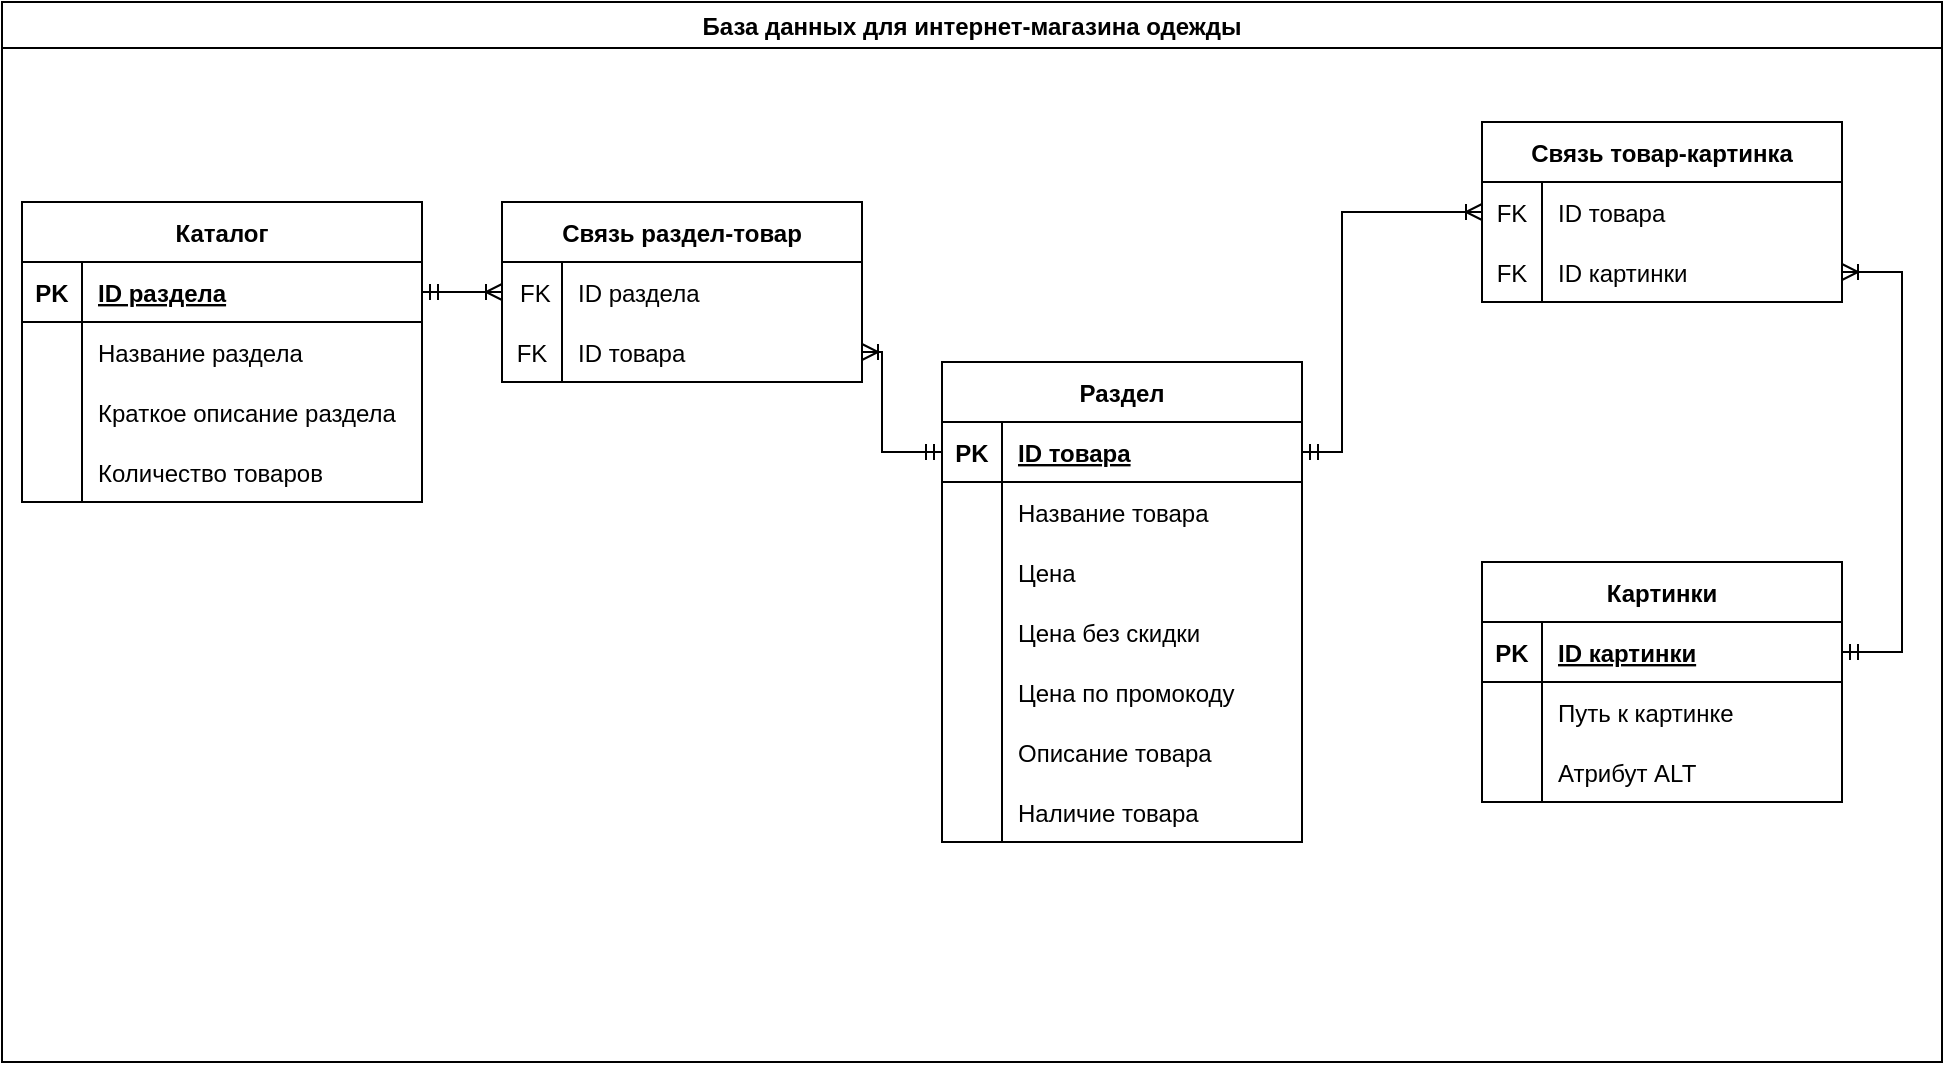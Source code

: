 <mxfile version="19.0.2" type="device"><diagram id="R2lEEEUBdFMjLlhIrx00" name="Page-1"><mxGraphModel dx="920" dy="634" grid="1" gridSize="10" guides="1" tooltips="1" connect="1" arrows="1" fold="1" page="1" pageScale="1" pageWidth="1169" pageHeight="827" math="0" shadow="0" extFonts="Permanent Marker^https://fonts.googleapis.com/css?family=Permanent+Marker"><root><mxCell id="0"/><mxCell id="1" parent="0"/><mxCell id="BN_3y-U1vADkmixCZJ9w-1" value="База данных для интернет-магазина одежды" style="swimlane;" parent="1" vertex="1"><mxGeometry x="10" width="970" height="530" as="geometry"/></mxCell><mxCell id="BN_3y-U1vADkmixCZJ9w-2" value="Каталог" style="shape=table;startSize=30;container=1;collapsible=1;childLayout=tableLayout;fixedRows=1;rowLines=0;fontStyle=1;align=center;resizeLast=1;" parent="BN_3y-U1vADkmixCZJ9w-1" vertex="1"><mxGeometry x="10" y="100" width="200" height="150" as="geometry"/></mxCell><mxCell id="BN_3y-U1vADkmixCZJ9w-3" value="" style="shape=tableRow;horizontal=0;startSize=0;swimlaneHead=0;swimlaneBody=0;fillColor=none;collapsible=0;dropTarget=0;points=[[0,0.5],[1,0.5]];portConstraint=eastwest;top=0;left=0;right=0;bottom=1;" parent="BN_3y-U1vADkmixCZJ9w-2" vertex="1"><mxGeometry y="30" width="200" height="30" as="geometry"/></mxCell><mxCell id="BN_3y-U1vADkmixCZJ9w-4" value="PK" style="shape=partialRectangle;connectable=0;fillColor=none;top=0;left=0;bottom=0;right=0;fontStyle=1;overflow=hidden;" parent="BN_3y-U1vADkmixCZJ9w-3" vertex="1"><mxGeometry width="30" height="30" as="geometry"><mxRectangle width="30" height="30" as="alternateBounds"/></mxGeometry></mxCell><mxCell id="BN_3y-U1vADkmixCZJ9w-5" value="ID раздела" style="shape=partialRectangle;connectable=0;fillColor=none;top=0;left=0;bottom=0;right=0;align=left;spacingLeft=6;fontStyle=5;overflow=hidden;" parent="BN_3y-U1vADkmixCZJ9w-3" vertex="1"><mxGeometry x="30" width="170" height="30" as="geometry"><mxRectangle width="170" height="30" as="alternateBounds"/></mxGeometry></mxCell><mxCell id="BN_3y-U1vADkmixCZJ9w-6" value="" style="shape=tableRow;horizontal=0;startSize=0;swimlaneHead=0;swimlaneBody=0;fillColor=none;collapsible=0;dropTarget=0;points=[[0,0.5],[1,0.5]];portConstraint=eastwest;top=0;left=0;right=0;bottom=0;" parent="BN_3y-U1vADkmixCZJ9w-2" vertex="1"><mxGeometry y="60" width="200" height="30" as="geometry"/></mxCell><mxCell id="BN_3y-U1vADkmixCZJ9w-7" value="" style="shape=partialRectangle;connectable=0;fillColor=none;top=0;left=0;bottom=0;right=0;editable=1;overflow=hidden;" parent="BN_3y-U1vADkmixCZJ9w-6" vertex="1"><mxGeometry width="30" height="30" as="geometry"><mxRectangle width="30" height="30" as="alternateBounds"/></mxGeometry></mxCell><mxCell id="BN_3y-U1vADkmixCZJ9w-8" value="Название раздела" style="shape=partialRectangle;connectable=0;fillColor=none;top=0;left=0;bottom=0;right=0;align=left;spacingLeft=6;overflow=hidden;" parent="BN_3y-U1vADkmixCZJ9w-6" vertex="1"><mxGeometry x="30" width="170" height="30" as="geometry"><mxRectangle width="170" height="30" as="alternateBounds"/></mxGeometry></mxCell><mxCell id="ZzK4kLSiUDgxH4nlHfGo-33" style="shape=tableRow;horizontal=0;startSize=0;swimlaneHead=0;swimlaneBody=0;fillColor=none;collapsible=0;dropTarget=0;points=[[0,0.5],[1,0.5]];portConstraint=eastwest;top=0;left=0;right=0;bottom=0;" parent="BN_3y-U1vADkmixCZJ9w-2" vertex="1"><mxGeometry y="90" width="200" height="30" as="geometry"/></mxCell><mxCell id="ZzK4kLSiUDgxH4nlHfGo-34" style="shape=partialRectangle;connectable=0;fillColor=none;top=0;left=0;bottom=0;right=0;editable=1;overflow=hidden;" parent="ZzK4kLSiUDgxH4nlHfGo-33" vertex="1"><mxGeometry width="30" height="30" as="geometry"><mxRectangle width="30" height="30" as="alternateBounds"/></mxGeometry></mxCell><mxCell id="ZzK4kLSiUDgxH4nlHfGo-35" value="Краткое описание раздела" style="shape=partialRectangle;connectable=0;fillColor=none;top=0;left=0;bottom=0;right=0;align=left;spacingLeft=6;overflow=hidden;" parent="ZzK4kLSiUDgxH4nlHfGo-33" vertex="1"><mxGeometry x="30" width="170" height="30" as="geometry"><mxRectangle width="170" height="30" as="alternateBounds"/></mxGeometry></mxCell><mxCell id="BN_3y-U1vADkmixCZJ9w-9" value="" style="shape=tableRow;horizontal=0;startSize=0;swimlaneHead=0;swimlaneBody=0;fillColor=none;collapsible=0;dropTarget=0;points=[[0,0.5],[1,0.5]];portConstraint=eastwest;top=0;left=0;right=0;bottom=0;" parent="BN_3y-U1vADkmixCZJ9w-2" vertex="1"><mxGeometry y="120" width="200" height="30" as="geometry"/></mxCell><mxCell id="BN_3y-U1vADkmixCZJ9w-10" value="" style="shape=partialRectangle;connectable=0;fillColor=none;top=0;left=0;bottom=0;right=0;editable=1;overflow=hidden;" parent="BN_3y-U1vADkmixCZJ9w-9" vertex="1"><mxGeometry width="30" height="30" as="geometry"><mxRectangle width="30" height="30" as="alternateBounds"/></mxGeometry></mxCell><mxCell id="BN_3y-U1vADkmixCZJ9w-11" value="Количество товаров" style="shape=partialRectangle;connectable=0;fillColor=none;top=0;left=0;bottom=0;right=0;align=left;spacingLeft=6;overflow=hidden;" parent="BN_3y-U1vADkmixCZJ9w-9" vertex="1"><mxGeometry x="30" width="170" height="30" as="geometry"><mxRectangle width="170" height="30" as="alternateBounds"/></mxGeometry></mxCell><mxCell id="BN_3y-U1vADkmixCZJ9w-23" value="Раздел" style="shape=table;startSize=30;container=1;collapsible=1;childLayout=tableLayout;fixedRows=1;rowLines=0;fontStyle=1;align=center;resizeLast=1;" parent="BN_3y-U1vADkmixCZJ9w-1" vertex="1"><mxGeometry x="470" y="180" width="180" height="240" as="geometry"/></mxCell><mxCell id="BN_3y-U1vADkmixCZJ9w-24" value="" style="shape=tableRow;horizontal=0;startSize=0;swimlaneHead=0;swimlaneBody=0;fillColor=none;collapsible=0;dropTarget=0;points=[[0,0.5],[1,0.5]];portConstraint=eastwest;top=0;left=0;right=0;bottom=1;" parent="BN_3y-U1vADkmixCZJ9w-23" vertex="1"><mxGeometry y="30" width="180" height="30" as="geometry"/></mxCell><mxCell id="BN_3y-U1vADkmixCZJ9w-25" value="PK" style="shape=partialRectangle;connectable=0;fillColor=none;top=0;left=0;bottom=0;right=0;fontStyle=1;overflow=hidden;" parent="BN_3y-U1vADkmixCZJ9w-24" vertex="1"><mxGeometry width="30" height="30" as="geometry"><mxRectangle width="30" height="30" as="alternateBounds"/></mxGeometry></mxCell><mxCell id="BN_3y-U1vADkmixCZJ9w-26" value="ID товара" style="shape=partialRectangle;connectable=0;fillColor=none;top=0;left=0;bottom=0;right=0;align=left;spacingLeft=6;fontStyle=5;overflow=hidden;" parent="BN_3y-U1vADkmixCZJ9w-24" vertex="1"><mxGeometry x="30" width="150" height="30" as="geometry"><mxRectangle width="150" height="30" as="alternateBounds"/></mxGeometry></mxCell><mxCell id="BN_3y-U1vADkmixCZJ9w-33" value="" style="shape=tableRow;horizontal=0;startSize=0;swimlaneHead=0;swimlaneBody=0;fillColor=none;collapsible=0;dropTarget=0;points=[[0,0.5],[1,0.5]];portConstraint=eastwest;top=0;left=0;right=0;bottom=0;" parent="BN_3y-U1vADkmixCZJ9w-23" vertex="1"><mxGeometry y="60" width="180" height="30" as="geometry"/></mxCell><mxCell id="BN_3y-U1vADkmixCZJ9w-34" value="" style="shape=partialRectangle;connectable=0;fillColor=none;top=0;left=0;bottom=0;right=0;editable=1;overflow=hidden;" parent="BN_3y-U1vADkmixCZJ9w-33" vertex="1"><mxGeometry width="30" height="30" as="geometry"><mxRectangle width="30" height="30" as="alternateBounds"/></mxGeometry></mxCell><mxCell id="BN_3y-U1vADkmixCZJ9w-35" value="Название товара" style="shape=partialRectangle;connectable=0;fillColor=none;top=0;left=0;bottom=0;right=0;align=left;spacingLeft=6;overflow=hidden;" parent="BN_3y-U1vADkmixCZJ9w-33" vertex="1"><mxGeometry x="30" width="150" height="30" as="geometry"><mxRectangle width="150" height="30" as="alternateBounds"/></mxGeometry></mxCell><mxCell id="Am7Mh1lWVWuJaoGx_Wcg-57" style="shape=tableRow;horizontal=0;startSize=0;swimlaneHead=0;swimlaneBody=0;fillColor=none;collapsible=0;dropTarget=0;points=[[0,0.5],[1,0.5]];portConstraint=eastwest;top=0;left=0;right=0;bottom=0;" parent="BN_3y-U1vADkmixCZJ9w-23" vertex="1"><mxGeometry y="90" width="180" height="30" as="geometry"/></mxCell><mxCell id="Am7Mh1lWVWuJaoGx_Wcg-58" style="shape=partialRectangle;connectable=0;fillColor=none;top=0;left=0;bottom=0;right=0;editable=1;overflow=hidden;" parent="Am7Mh1lWVWuJaoGx_Wcg-57" vertex="1"><mxGeometry width="30" height="30" as="geometry"><mxRectangle width="30" height="30" as="alternateBounds"/></mxGeometry></mxCell><mxCell id="Am7Mh1lWVWuJaoGx_Wcg-59" value="Цена" style="shape=partialRectangle;connectable=0;fillColor=none;top=0;left=0;bottom=0;right=0;align=left;spacingLeft=6;overflow=hidden;" parent="Am7Mh1lWVWuJaoGx_Wcg-57" vertex="1"><mxGeometry x="30" width="150" height="30" as="geometry"><mxRectangle width="150" height="30" as="alternateBounds"/></mxGeometry></mxCell><mxCell id="Am7Mh1lWVWuJaoGx_Wcg-70" style="shape=tableRow;horizontal=0;startSize=0;swimlaneHead=0;swimlaneBody=0;fillColor=none;collapsible=0;dropTarget=0;points=[[0,0.5],[1,0.5]];portConstraint=eastwest;top=0;left=0;right=0;bottom=0;" parent="BN_3y-U1vADkmixCZJ9w-23" vertex="1"><mxGeometry y="120" width="180" height="30" as="geometry"/></mxCell><mxCell id="Am7Mh1lWVWuJaoGx_Wcg-71" style="shape=partialRectangle;connectable=0;fillColor=none;top=0;left=0;bottom=0;right=0;editable=1;overflow=hidden;" parent="Am7Mh1lWVWuJaoGx_Wcg-70" vertex="1"><mxGeometry width="30" height="30" as="geometry"><mxRectangle width="30" height="30" as="alternateBounds"/></mxGeometry></mxCell><mxCell id="Am7Mh1lWVWuJaoGx_Wcg-72" value="Цена без скидки" style="shape=partialRectangle;connectable=0;fillColor=none;top=0;left=0;bottom=0;right=0;align=left;spacingLeft=6;overflow=hidden;" parent="Am7Mh1lWVWuJaoGx_Wcg-70" vertex="1"><mxGeometry x="30" width="150" height="30" as="geometry"><mxRectangle width="150" height="30" as="alternateBounds"/></mxGeometry></mxCell><mxCell id="Am7Mh1lWVWuJaoGx_Wcg-67" style="shape=tableRow;horizontal=0;startSize=0;swimlaneHead=0;swimlaneBody=0;fillColor=none;collapsible=0;dropTarget=0;points=[[0,0.5],[1,0.5]];portConstraint=eastwest;top=0;left=0;right=0;bottom=0;" parent="BN_3y-U1vADkmixCZJ9w-23" vertex="1"><mxGeometry y="150" width="180" height="30" as="geometry"/></mxCell><mxCell id="Am7Mh1lWVWuJaoGx_Wcg-68" style="shape=partialRectangle;connectable=0;fillColor=none;top=0;left=0;bottom=0;right=0;editable=1;overflow=hidden;" parent="Am7Mh1lWVWuJaoGx_Wcg-67" vertex="1"><mxGeometry width="30" height="30" as="geometry"><mxRectangle width="30" height="30" as="alternateBounds"/></mxGeometry></mxCell><mxCell id="Am7Mh1lWVWuJaoGx_Wcg-69" value="Цена по промокоду" style="shape=partialRectangle;connectable=0;fillColor=none;top=0;left=0;bottom=0;right=0;align=left;spacingLeft=6;overflow=hidden;" parent="Am7Mh1lWVWuJaoGx_Wcg-67" vertex="1"><mxGeometry x="30" width="150" height="30" as="geometry"><mxRectangle width="150" height="30" as="alternateBounds"/></mxGeometry></mxCell><mxCell id="Am7Mh1lWVWuJaoGx_Wcg-64" style="shape=tableRow;horizontal=0;startSize=0;swimlaneHead=0;swimlaneBody=0;fillColor=none;collapsible=0;dropTarget=0;points=[[0,0.5],[1,0.5]];portConstraint=eastwest;top=0;left=0;right=0;bottom=0;" parent="BN_3y-U1vADkmixCZJ9w-23" vertex="1"><mxGeometry y="180" width="180" height="30" as="geometry"/></mxCell><mxCell id="Am7Mh1lWVWuJaoGx_Wcg-65" style="shape=partialRectangle;connectable=0;fillColor=none;top=0;left=0;bottom=0;right=0;editable=1;overflow=hidden;" parent="Am7Mh1lWVWuJaoGx_Wcg-64" vertex="1"><mxGeometry width="30" height="30" as="geometry"><mxRectangle width="30" height="30" as="alternateBounds"/></mxGeometry></mxCell><mxCell id="Am7Mh1lWVWuJaoGx_Wcg-66" value="Описание товара" style="shape=partialRectangle;connectable=0;fillColor=none;top=0;left=0;bottom=0;right=0;align=left;spacingLeft=6;overflow=hidden;" parent="Am7Mh1lWVWuJaoGx_Wcg-64" vertex="1"><mxGeometry x="30" width="150" height="30" as="geometry"><mxRectangle width="150" height="30" as="alternateBounds"/></mxGeometry></mxCell><mxCell id="Am7Mh1lWVWuJaoGx_Wcg-73" style="shape=tableRow;horizontal=0;startSize=0;swimlaneHead=0;swimlaneBody=0;fillColor=none;collapsible=0;dropTarget=0;points=[[0,0.5],[1,0.5]];portConstraint=eastwest;top=0;left=0;right=0;bottom=0;" parent="BN_3y-U1vADkmixCZJ9w-23" vertex="1"><mxGeometry y="210" width="180" height="30" as="geometry"/></mxCell><mxCell id="Am7Mh1lWVWuJaoGx_Wcg-74" style="shape=partialRectangle;connectable=0;fillColor=none;top=0;left=0;bottom=0;right=0;editable=1;overflow=hidden;" parent="Am7Mh1lWVWuJaoGx_Wcg-73" vertex="1"><mxGeometry width="30" height="30" as="geometry"><mxRectangle width="30" height="30" as="alternateBounds"/></mxGeometry></mxCell><mxCell id="Am7Mh1lWVWuJaoGx_Wcg-75" value="Наличие товара" style="shape=partialRectangle;connectable=0;fillColor=none;top=0;left=0;bottom=0;right=0;align=left;spacingLeft=6;overflow=hidden;" parent="Am7Mh1lWVWuJaoGx_Wcg-73" vertex="1"><mxGeometry x="30" width="150" height="30" as="geometry"><mxRectangle width="150" height="30" as="alternateBounds"/></mxGeometry></mxCell><mxCell id="ZzK4kLSiUDgxH4nlHfGo-14" value="Связь раздел-товар" style="shape=table;startSize=30;container=1;collapsible=1;childLayout=tableLayout;fixedRows=1;rowLines=0;fontStyle=1;align=center;resizeLast=1;" parent="BN_3y-U1vADkmixCZJ9w-1" vertex="1"><mxGeometry x="250" y="100" width="180" height="90" as="geometry"/></mxCell><mxCell id="ZzK4kLSiUDgxH4nlHfGo-18" value="" style="shape=tableRow;horizontal=0;startSize=0;swimlaneHead=0;swimlaneBody=0;fillColor=none;collapsible=0;dropTarget=0;points=[[0,0.5],[1,0.5]];portConstraint=eastwest;top=0;left=0;right=0;bottom=0;" parent="ZzK4kLSiUDgxH4nlHfGo-14" vertex="1"><mxGeometry y="30" width="180" height="30" as="geometry"/></mxCell><mxCell id="ZzK4kLSiUDgxH4nlHfGo-19" value=" FK" style="shape=partialRectangle;connectable=0;fillColor=none;top=0;left=0;bottom=0;right=0;editable=1;overflow=hidden;" parent="ZzK4kLSiUDgxH4nlHfGo-18" vertex="1"><mxGeometry width="30" height="30" as="geometry"><mxRectangle width="30" height="30" as="alternateBounds"/></mxGeometry></mxCell><mxCell id="ZzK4kLSiUDgxH4nlHfGo-20" value="ID раздела" style="shape=partialRectangle;connectable=0;fillColor=none;top=0;left=0;bottom=0;right=0;align=left;spacingLeft=6;overflow=hidden;" parent="ZzK4kLSiUDgxH4nlHfGo-18" vertex="1"><mxGeometry x="30" width="150" height="30" as="geometry"><mxRectangle width="150" height="30" as="alternateBounds"/></mxGeometry></mxCell><mxCell id="ZzK4kLSiUDgxH4nlHfGo-21" value="" style="shape=tableRow;horizontal=0;startSize=0;swimlaneHead=0;swimlaneBody=0;fillColor=none;collapsible=0;dropTarget=0;points=[[0,0.5],[1,0.5]];portConstraint=eastwest;top=0;left=0;right=0;bottom=0;" parent="ZzK4kLSiUDgxH4nlHfGo-14" vertex="1"><mxGeometry y="60" width="180" height="30" as="geometry"/></mxCell><mxCell id="ZzK4kLSiUDgxH4nlHfGo-22" value="FK" style="shape=partialRectangle;connectable=0;fillColor=none;top=0;left=0;bottom=0;right=0;editable=1;overflow=hidden;" parent="ZzK4kLSiUDgxH4nlHfGo-21" vertex="1"><mxGeometry width="30" height="30" as="geometry"><mxRectangle width="30" height="30" as="alternateBounds"/></mxGeometry></mxCell><mxCell id="ZzK4kLSiUDgxH4nlHfGo-23" value="ID товара" style="shape=partialRectangle;connectable=0;fillColor=none;top=0;left=0;bottom=0;right=0;align=left;spacingLeft=6;overflow=hidden;" parent="ZzK4kLSiUDgxH4nlHfGo-21" vertex="1"><mxGeometry x="30" width="150" height="30" as="geometry"><mxRectangle width="150" height="30" as="alternateBounds"/></mxGeometry></mxCell><mxCell id="ZzK4kLSiUDgxH4nlHfGo-28" value="" style="edgeStyle=entityRelationEdgeStyle;fontSize=12;html=1;endArrow=ERoneToMany;startArrow=ERmandOne;rounded=0;entryX=0;entryY=0.5;entryDx=0;entryDy=0;exitX=1;exitY=0.5;exitDx=0;exitDy=0;" parent="BN_3y-U1vADkmixCZJ9w-1" source="BN_3y-U1vADkmixCZJ9w-3" target="ZzK4kLSiUDgxH4nlHfGo-18" edge="1"><mxGeometry width="100" height="100" relative="1" as="geometry"><mxPoint x="390" y="320" as="sourcePoint"/><mxPoint x="490" y="220" as="targetPoint"/></mxGeometry></mxCell><mxCell id="ZzK4kLSiUDgxH4nlHfGo-62" value="Картинки" style="shape=table;startSize=30;container=1;collapsible=1;childLayout=tableLayout;fixedRows=1;rowLines=0;fontStyle=1;align=center;resizeLast=1;strokeColor=default;" parent="BN_3y-U1vADkmixCZJ9w-1" vertex="1"><mxGeometry x="740" y="280" width="180" height="120" as="geometry"/></mxCell><mxCell id="ZzK4kLSiUDgxH4nlHfGo-63" value="" style="shape=tableRow;horizontal=0;startSize=0;swimlaneHead=0;swimlaneBody=0;fillColor=none;collapsible=0;dropTarget=0;points=[[0,0.5],[1,0.5]];portConstraint=eastwest;top=0;left=0;right=0;bottom=1;strokeColor=default;" parent="ZzK4kLSiUDgxH4nlHfGo-62" vertex="1"><mxGeometry y="30" width="180" height="30" as="geometry"/></mxCell><mxCell id="ZzK4kLSiUDgxH4nlHfGo-64" value="PK" style="shape=partialRectangle;connectable=0;fillColor=none;top=0;left=0;bottom=0;right=0;fontStyle=1;overflow=hidden;strokeColor=default;" parent="ZzK4kLSiUDgxH4nlHfGo-63" vertex="1"><mxGeometry width="30" height="30" as="geometry"><mxRectangle width="30" height="30" as="alternateBounds"/></mxGeometry></mxCell><mxCell id="ZzK4kLSiUDgxH4nlHfGo-65" value="ID картинки" style="shape=partialRectangle;connectable=0;fillColor=none;top=0;left=0;bottom=0;right=0;align=left;spacingLeft=6;fontStyle=5;overflow=hidden;strokeColor=default;" parent="ZzK4kLSiUDgxH4nlHfGo-63" vertex="1"><mxGeometry x="30" width="150" height="30" as="geometry"><mxRectangle width="150" height="30" as="alternateBounds"/></mxGeometry></mxCell><mxCell id="ZzK4kLSiUDgxH4nlHfGo-66" value="" style="shape=tableRow;horizontal=0;startSize=0;swimlaneHead=0;swimlaneBody=0;fillColor=none;collapsible=0;dropTarget=0;points=[[0,0.5],[1,0.5]];portConstraint=eastwest;top=0;left=0;right=0;bottom=0;strokeColor=default;" parent="ZzK4kLSiUDgxH4nlHfGo-62" vertex="1"><mxGeometry y="60" width="180" height="30" as="geometry"/></mxCell><mxCell id="ZzK4kLSiUDgxH4nlHfGo-67" value="" style="shape=partialRectangle;connectable=0;fillColor=none;top=0;left=0;bottom=0;right=0;editable=1;overflow=hidden;strokeColor=default;" parent="ZzK4kLSiUDgxH4nlHfGo-66" vertex="1"><mxGeometry width="30" height="30" as="geometry"><mxRectangle width="30" height="30" as="alternateBounds"/></mxGeometry></mxCell><mxCell id="ZzK4kLSiUDgxH4nlHfGo-68" value="Путь к картинке" style="shape=partialRectangle;connectable=0;fillColor=none;top=0;left=0;bottom=0;right=0;align=left;spacingLeft=6;overflow=hidden;strokeColor=default;" parent="ZzK4kLSiUDgxH4nlHfGo-66" vertex="1"><mxGeometry x="30" width="150" height="30" as="geometry"><mxRectangle width="150" height="30" as="alternateBounds"/></mxGeometry></mxCell><mxCell id="Am7Mh1lWVWuJaoGx_Wcg-54" style="shape=tableRow;horizontal=0;startSize=0;swimlaneHead=0;swimlaneBody=0;fillColor=none;collapsible=0;dropTarget=0;points=[[0,0.5],[1,0.5]];portConstraint=eastwest;top=0;left=0;right=0;bottom=0;strokeColor=default;" parent="ZzK4kLSiUDgxH4nlHfGo-62" vertex="1"><mxGeometry y="90" width="180" height="30" as="geometry"/></mxCell><mxCell id="Am7Mh1lWVWuJaoGx_Wcg-55" style="shape=partialRectangle;connectable=0;fillColor=none;top=0;left=0;bottom=0;right=0;editable=1;overflow=hidden;strokeColor=default;" parent="Am7Mh1lWVWuJaoGx_Wcg-54" vertex="1"><mxGeometry width="30" height="30" as="geometry"><mxRectangle width="30" height="30" as="alternateBounds"/></mxGeometry></mxCell><mxCell id="Am7Mh1lWVWuJaoGx_Wcg-56" value="Атрибут ALT" style="shape=partialRectangle;connectable=0;fillColor=none;top=0;left=0;bottom=0;right=0;align=left;spacingLeft=6;overflow=hidden;strokeColor=default;" parent="Am7Mh1lWVWuJaoGx_Wcg-54" vertex="1"><mxGeometry x="30" width="150" height="30" as="geometry"><mxRectangle width="150" height="30" as="alternateBounds"/></mxGeometry></mxCell><mxCell id="ZzK4kLSiUDgxH4nlHfGo-88" value="Связь товар-картинка" style="shape=table;startSize=30;container=1;collapsible=1;childLayout=tableLayout;fixedRows=1;rowLines=0;fontStyle=1;align=center;resizeLast=1;strokeColor=default;" parent="BN_3y-U1vADkmixCZJ9w-1" vertex="1"><mxGeometry x="740" y="60" width="180" height="90" as="geometry"/></mxCell><mxCell id="ZzK4kLSiUDgxH4nlHfGo-89" value="" style="shape=tableRow;horizontal=0;startSize=0;swimlaneHead=0;swimlaneBody=0;fillColor=none;collapsible=0;dropTarget=0;points=[[0,0.5],[1,0.5]];portConstraint=eastwest;top=0;left=0;right=0;bottom=0;strokeColor=default;" parent="ZzK4kLSiUDgxH4nlHfGo-88" vertex="1"><mxGeometry y="30" width="180" height="30" as="geometry"/></mxCell><mxCell id="ZzK4kLSiUDgxH4nlHfGo-90" value="FK" style="shape=partialRectangle;connectable=0;fillColor=none;top=0;left=0;bottom=0;right=0;fontStyle=0;overflow=hidden;strokeColor=default;" parent="ZzK4kLSiUDgxH4nlHfGo-89" vertex="1"><mxGeometry width="30.0" height="30" as="geometry"><mxRectangle width="30.0" height="30" as="alternateBounds"/></mxGeometry></mxCell><mxCell id="ZzK4kLSiUDgxH4nlHfGo-91" value="ID товара" style="shape=partialRectangle;connectable=0;fillColor=none;top=0;left=0;bottom=0;right=0;align=left;spacingLeft=6;fontStyle=0;overflow=hidden;strokeColor=default;" parent="ZzK4kLSiUDgxH4nlHfGo-89" vertex="1"><mxGeometry x="30.0" width="150.0" height="30" as="geometry"><mxRectangle width="150.0" height="30" as="alternateBounds"/></mxGeometry></mxCell><mxCell id="ZzK4kLSiUDgxH4nlHfGo-92" value="" style="shape=tableRow;horizontal=0;startSize=0;swimlaneHead=0;swimlaneBody=0;fillColor=none;collapsible=0;dropTarget=0;points=[[0,0.5],[1,0.5]];portConstraint=eastwest;top=0;left=0;right=0;bottom=1;strokeColor=default;" parent="ZzK4kLSiUDgxH4nlHfGo-88" vertex="1"><mxGeometry y="60" width="180" height="30" as="geometry"/></mxCell><mxCell id="ZzK4kLSiUDgxH4nlHfGo-93" value="FK" style="shape=partialRectangle;connectable=0;fillColor=none;top=0;left=0;bottom=0;right=0;fontStyle=0;overflow=hidden;strokeColor=default;" parent="ZzK4kLSiUDgxH4nlHfGo-92" vertex="1"><mxGeometry width="30.0" height="30" as="geometry"><mxRectangle width="30.0" height="30" as="alternateBounds"/></mxGeometry></mxCell><mxCell id="ZzK4kLSiUDgxH4nlHfGo-94" value="ID картинки" style="shape=partialRectangle;connectable=0;fillColor=none;top=0;left=0;bottom=0;right=0;align=left;spacingLeft=6;fontStyle=0;overflow=hidden;strokeColor=default;" parent="ZzK4kLSiUDgxH4nlHfGo-92" vertex="1"><mxGeometry x="30.0" width="150.0" height="30" as="geometry"><mxRectangle width="150.0" height="30" as="alternateBounds"/></mxGeometry></mxCell><mxCell id="ZzK4kLSiUDgxH4nlHfGo-101" value="" style="edgeStyle=entityRelationEdgeStyle;fontSize=12;html=1;endArrow=ERoneToMany;startArrow=ERmandOne;rounded=0;entryX=1;entryY=0.5;entryDx=0;entryDy=0;exitX=1;exitY=0.5;exitDx=0;exitDy=0;" parent="BN_3y-U1vADkmixCZJ9w-1" source="ZzK4kLSiUDgxH4nlHfGo-63" target="ZzK4kLSiUDgxH4nlHfGo-92" edge="1"><mxGeometry width="100" height="100" relative="1" as="geometry"><mxPoint x="250" y="260" as="sourcePoint"/><mxPoint x="334" y="290" as="targetPoint"/></mxGeometry></mxCell><mxCell id="ZzK4kLSiUDgxH4nlHfGo-102" value="" style="edgeStyle=elbowEdgeStyle;fontSize=12;html=1;endArrow=ERoneToMany;startArrow=ERmandOne;rounded=0;entryX=0;entryY=0.5;entryDx=0;entryDy=0;exitX=1;exitY=0.5;exitDx=0;exitDy=0;" parent="BN_3y-U1vADkmixCZJ9w-1" source="BN_3y-U1vADkmixCZJ9w-24" target="ZzK4kLSiUDgxH4nlHfGo-89" edge="1"><mxGeometry width="100" height="100" relative="1" as="geometry"><mxPoint x="890" y="115" as="sourcePoint"/><mxPoint x="760" y="315" as="targetPoint"/><Array as="points"><mxPoint x="670" y="160"/></Array></mxGeometry></mxCell><mxCell id="Am7Mh1lWVWuJaoGx_Wcg-80" value="" style="edgeStyle=elbowEdgeStyle;fontSize=12;html=1;endArrow=ERoneToMany;startArrow=ERmandOne;rounded=0;entryX=1;entryY=0.5;entryDx=0;entryDy=0;exitX=0;exitY=0.5;exitDx=0;exitDy=0;" parent="BN_3y-U1vADkmixCZJ9w-1" source="BN_3y-U1vADkmixCZJ9w-24" target="ZzK4kLSiUDgxH4nlHfGo-21" edge="1"><mxGeometry width="100" height="100" relative="1" as="geometry"><mxPoint x="710" y="160" as="sourcePoint"/><mxPoint x="540" y="220" as="targetPoint"/><Array as="points"><mxPoint x="440" y="210"/><mxPoint x="770" y="155"/></Array></mxGeometry></mxCell></root></mxGraphModel></diagram></mxfile>